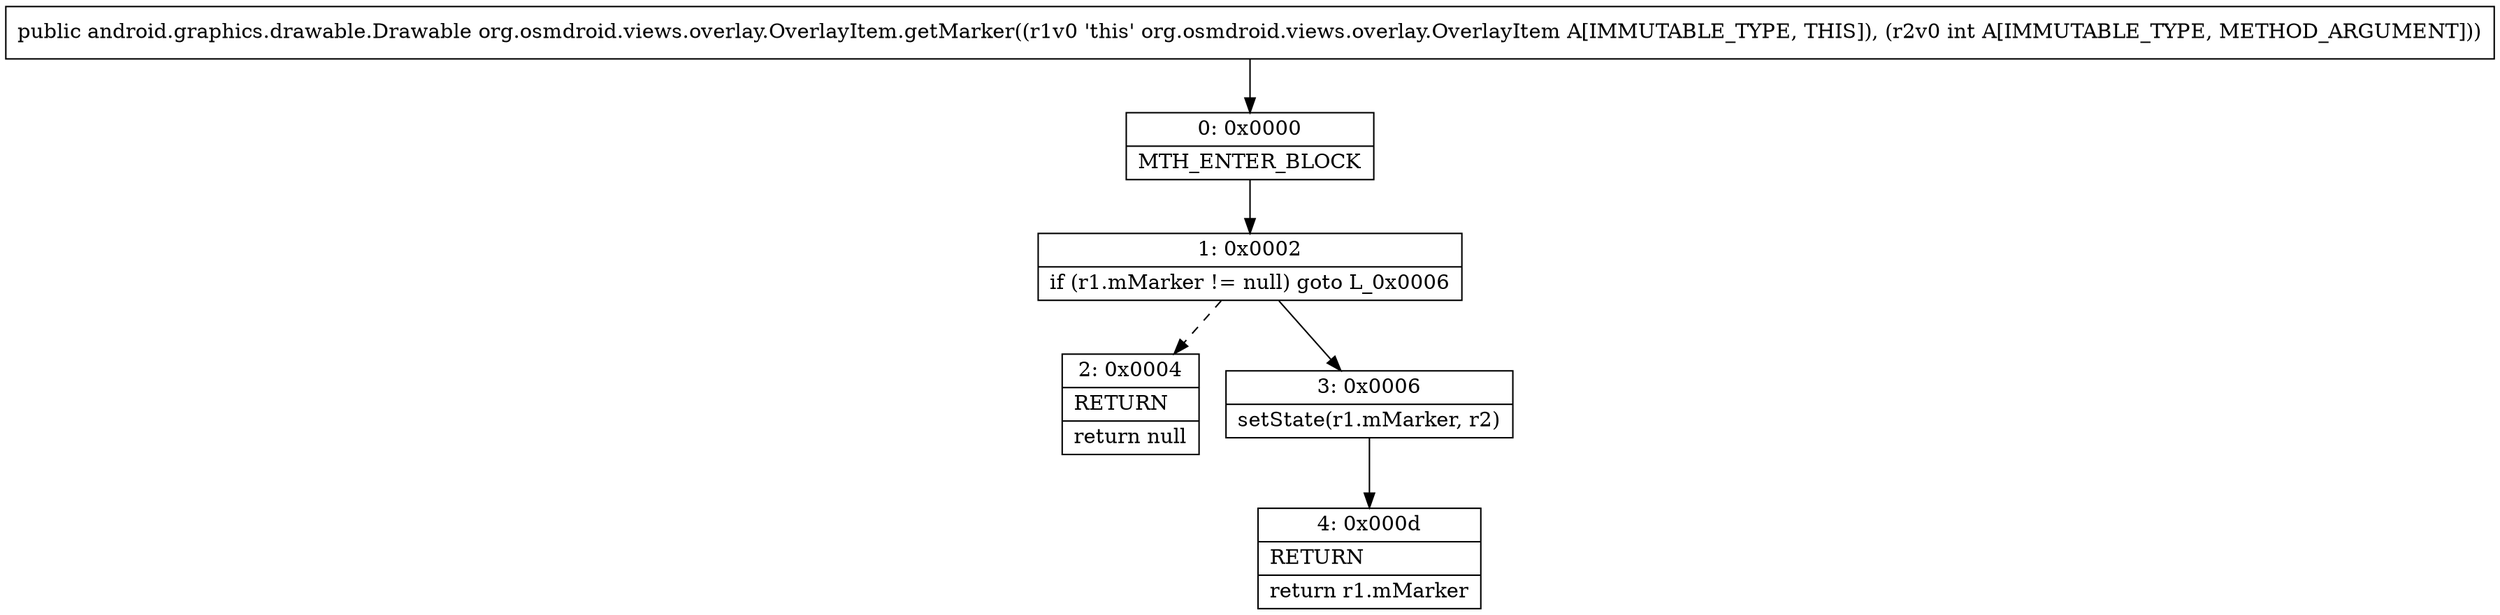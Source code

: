 digraph "CFG fororg.osmdroid.views.overlay.OverlayItem.getMarker(I)Landroid\/graphics\/drawable\/Drawable;" {
Node_0 [shape=record,label="{0\:\ 0x0000|MTH_ENTER_BLOCK\l}"];
Node_1 [shape=record,label="{1\:\ 0x0002|if (r1.mMarker != null) goto L_0x0006\l}"];
Node_2 [shape=record,label="{2\:\ 0x0004|RETURN\l|return null\l}"];
Node_3 [shape=record,label="{3\:\ 0x0006|setState(r1.mMarker, r2)\l}"];
Node_4 [shape=record,label="{4\:\ 0x000d|RETURN\l|return r1.mMarker\l}"];
MethodNode[shape=record,label="{public android.graphics.drawable.Drawable org.osmdroid.views.overlay.OverlayItem.getMarker((r1v0 'this' org.osmdroid.views.overlay.OverlayItem A[IMMUTABLE_TYPE, THIS]), (r2v0 int A[IMMUTABLE_TYPE, METHOD_ARGUMENT])) }"];
MethodNode -> Node_0;
Node_0 -> Node_1;
Node_1 -> Node_2[style=dashed];
Node_1 -> Node_3;
Node_3 -> Node_4;
}

